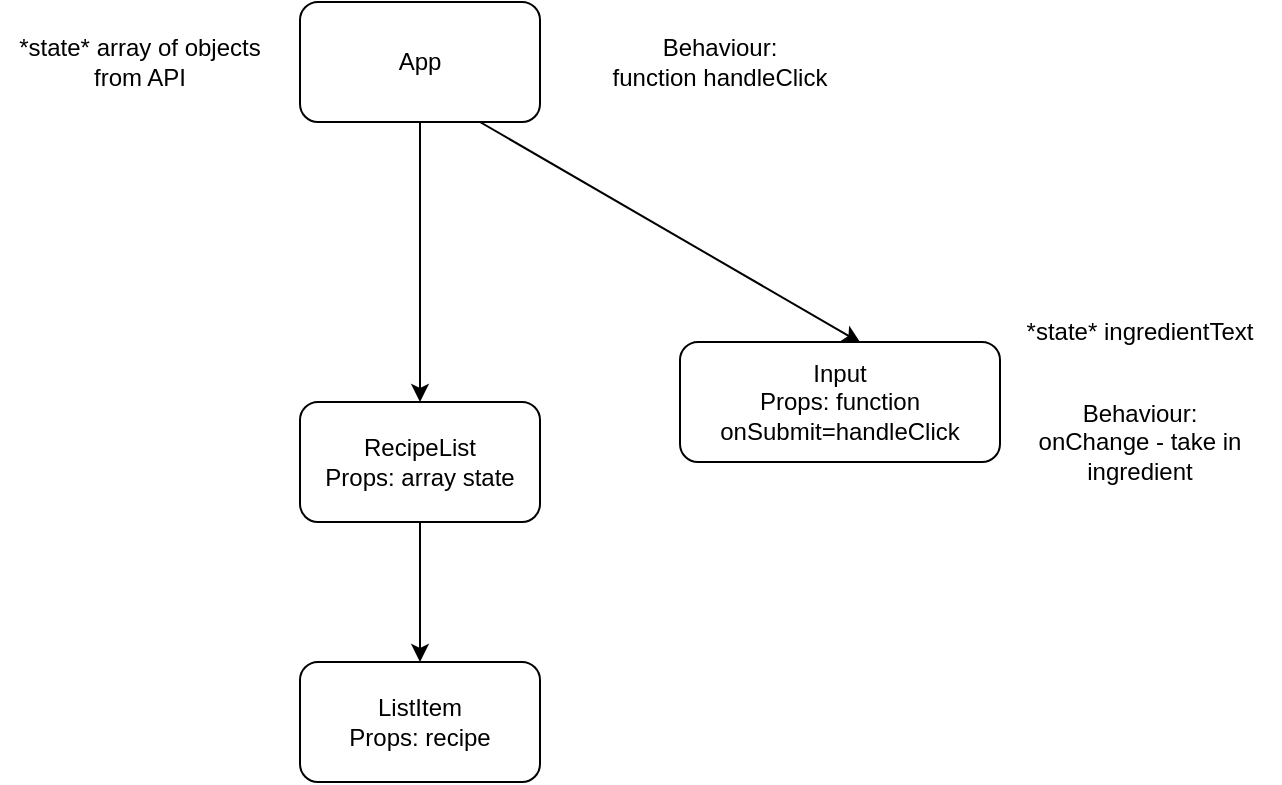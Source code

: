 <mxfile>
    <diagram id="cl0-9PB4Y_ykcrr7Aixt" name="Page-1">
        <mxGraphModel dx="603" dy="369" grid="1" gridSize="10" guides="1" tooltips="1" connect="1" arrows="1" fold="1" page="1" pageScale="1" pageWidth="850" pageHeight="1100" math="0" shadow="0">
            <root>
                <mxCell id="0"/>
                <mxCell id="1" parent="0"/>
                <mxCell id="18" style="edgeStyle=none;html=1;exitX=0.5;exitY=1;exitDx=0;exitDy=0;entryX=0.5;entryY=0;entryDx=0;entryDy=0;" edge="1" parent="1" source="4" target="12">
                    <mxGeometry relative="1" as="geometry"/>
                </mxCell>
                <mxCell id="4" value="RecipeList&lt;br&gt;Props: array state" style="rounded=1;whiteSpace=wrap;html=1;" vertex="1" parent="1">
                    <mxGeometry x="390" y="230" width="120" height="60" as="geometry"/>
                </mxCell>
                <mxCell id="6" style="edgeStyle=none;html=1;exitX=0.5;exitY=1;exitDx=0;exitDy=0;entryX=0.5;entryY=0;entryDx=0;entryDy=0;" edge="1" parent="1" source="8" target="4">
                    <mxGeometry relative="1" as="geometry"/>
                </mxCell>
                <mxCell id="7" style="edgeStyle=none;html=1;exitX=0.75;exitY=1;exitDx=0;exitDy=0;entryX=0.564;entryY=0.006;entryDx=0;entryDy=0;entryPerimeter=0;" edge="1" parent="1" source="8" target="11">
                    <mxGeometry relative="1" as="geometry"/>
                </mxCell>
                <mxCell id="8" value="App" style="rounded=1;whiteSpace=wrap;html=1;" vertex="1" parent="1">
                    <mxGeometry x="390" y="30" width="120" height="60" as="geometry"/>
                </mxCell>
                <mxCell id="11" value="Input&lt;br&gt;Props: function onSubmit=handleClick" style="rounded=1;whiteSpace=wrap;html=1;" vertex="1" parent="1">
                    <mxGeometry x="580" y="200" width="160" height="60" as="geometry"/>
                </mxCell>
                <mxCell id="12" value="ListItem&lt;br&gt;Props: recipe" style="rounded=1;whiteSpace=wrap;html=1;" vertex="1" parent="1">
                    <mxGeometry x="390" y="360" width="120" height="60" as="geometry"/>
                </mxCell>
                <mxCell id="13" value="*state* array of objects from API" style="text;html=1;strokeColor=none;fillColor=none;align=center;verticalAlign=middle;whiteSpace=wrap;rounded=0;" vertex="1" parent="1">
                    <mxGeometry x="240" y="45" width="140" height="30" as="geometry"/>
                </mxCell>
                <mxCell id="14" value="Behaviour:&lt;br&gt;function handleClick" style="text;html=1;strokeColor=none;fillColor=none;align=center;verticalAlign=middle;whiteSpace=wrap;rounded=0;" vertex="1" parent="1">
                    <mxGeometry x="530" y="45" width="140" height="30" as="geometry"/>
                </mxCell>
                <mxCell id="15" value="*state* ingredientText" style="text;html=1;strokeColor=none;fillColor=none;align=center;verticalAlign=middle;whiteSpace=wrap;rounded=0;" vertex="1" parent="1">
                    <mxGeometry x="740" y="180" width="140" height="30" as="geometry"/>
                </mxCell>
                <mxCell id="17" value="Behaviour:&lt;br&gt;onChange - take in ingredient" style="text;html=1;strokeColor=none;fillColor=none;align=center;verticalAlign=middle;whiteSpace=wrap;rounded=0;" vertex="1" parent="1">
                    <mxGeometry x="740" y="210" width="140" height="80" as="geometry"/>
                </mxCell>
            </root>
        </mxGraphModel>
    </diagram>
</mxfile>